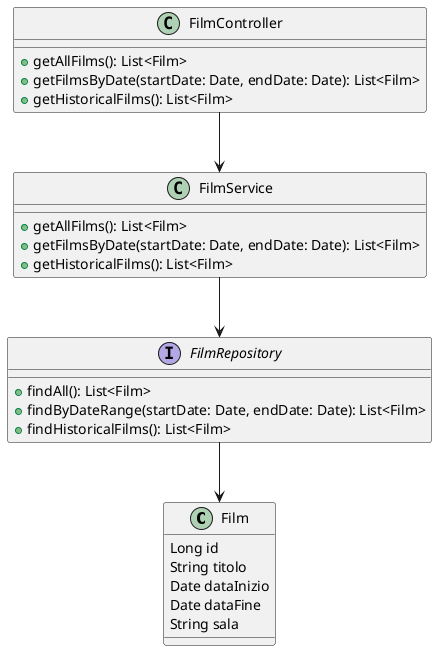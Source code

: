 @startuml
class Film {
    Long id
    String titolo
    Date dataInizio
    Date dataFine
    String sala
}

interface FilmRepository {
    +findAll(): List<Film>
    +findByDateRange(startDate: Date, endDate: Date): List<Film>
    +findHistoricalFilms(): List<Film>
}

class FilmService {
    +getAllFilms(): List<Film>
    +getFilmsByDate(startDate: Date, endDate: Date): List<Film>
    +getHistoricalFilms(): List<Film>
}

class FilmController {
    +getAllFilms(): List<Film>
    +getFilmsByDate(startDate: Date, endDate: Date): List<Film>
    +getHistoricalFilms(): List<Film>
}

FilmRepository --> Film
FilmService --> FilmRepository
FilmController --> FilmService
@enduml
